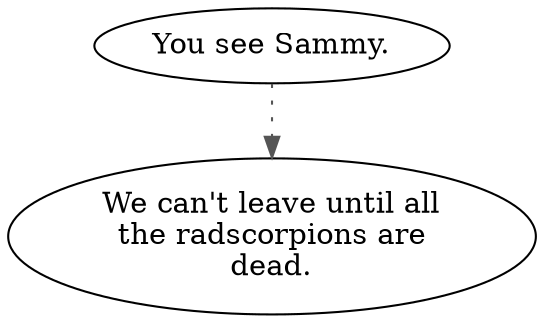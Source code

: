 digraph SAMMY2 {
  "start" [style=filled       fillcolor="#FFFFFF"       color="#000000"]
  "start" -> "do_dialogue" [style=dotted color="#555555"]
  "start" [label="You see Sammy."]
  "do_dialogue" [style=filled       fillcolor="#FFFFFF"       color="#000000"]
  "do_dialogue" [label="We can't leave until all\nthe radscorpions are\ndead."]
}